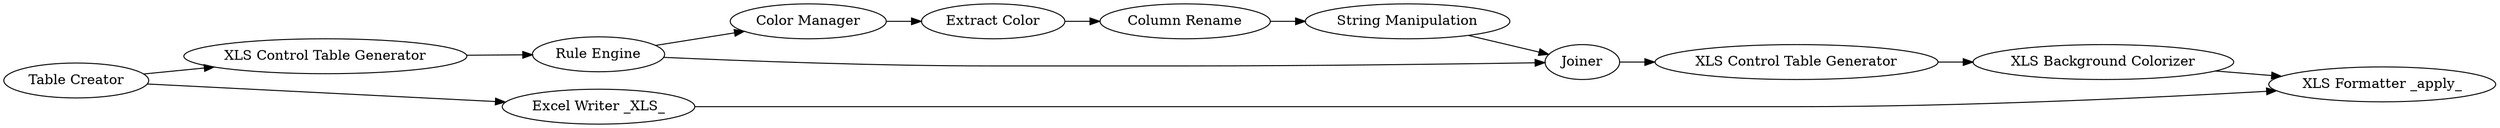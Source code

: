 digraph {
	4 [label="XLS Control Table Generator"]
	5 [label="Table Creator"]
	6 [label="Rule Engine"]
	7 [label="Color Manager"]
	8 [label="Extract Color"]
	9 [label="String Manipulation"]
	10 [label=Joiner]
	11 [label="Column Rename"]
	12 [label="XLS Control Table Generator"]
	13 [label="Excel Writer _XLS_"]
	14 [label="XLS Background Colorizer"]
	15 [label="XLS Formatter _apply_"]
	4 -> 6
	5 -> 4
	5 -> 13
	6 -> 10
	6 -> 7
	7 -> 8
	8 -> 11
	9 -> 10
	10 -> 12
	11 -> 9
	12 -> 14
	13 -> 15
	14 -> 15
	rankdir=LR
}
